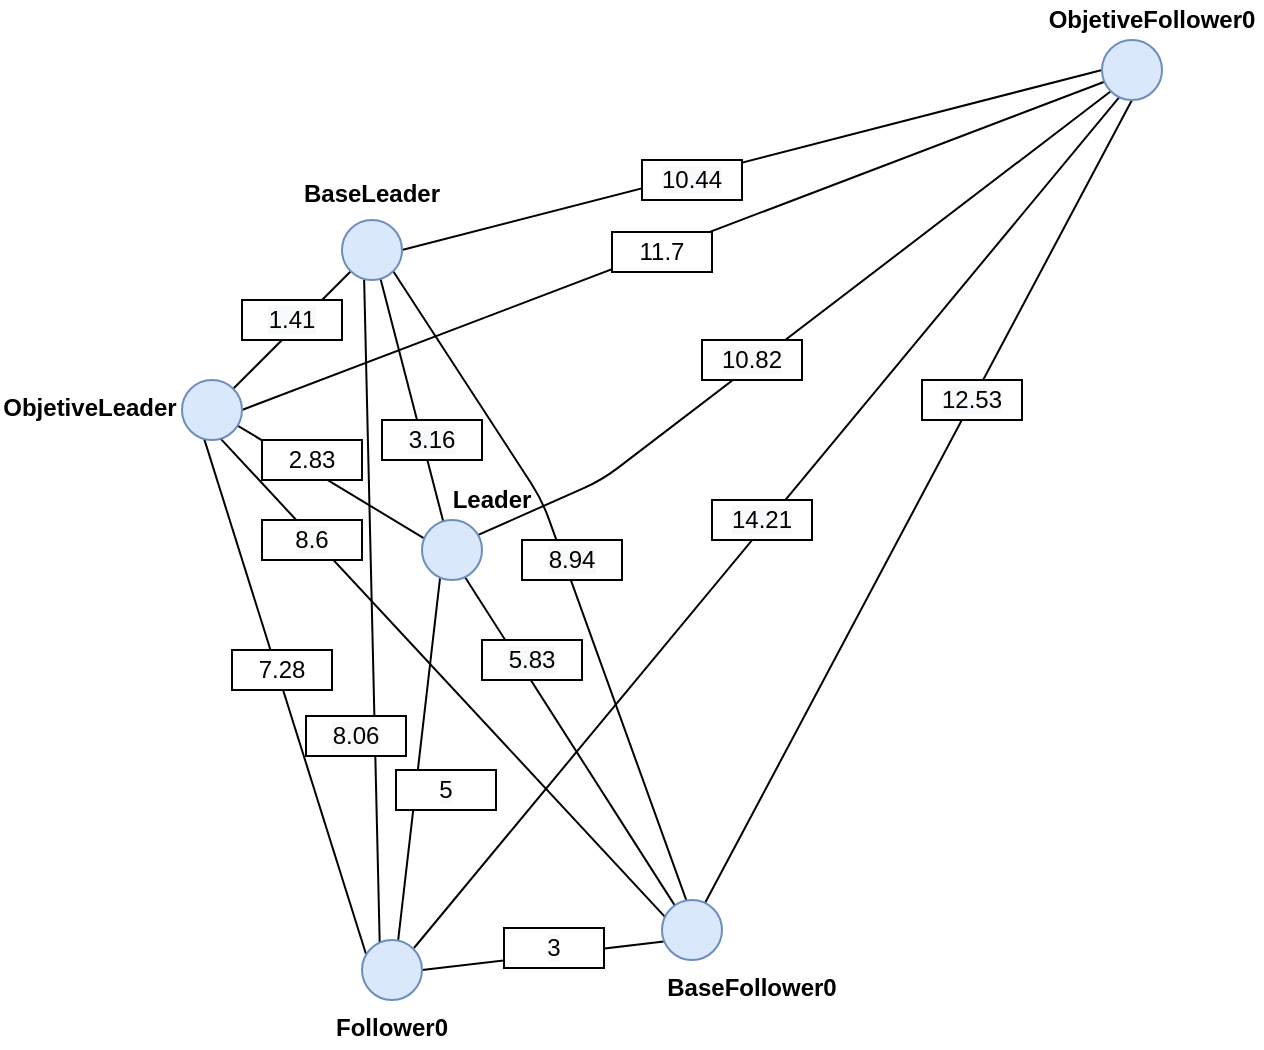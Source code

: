 <mxfile version="13.0.3" type="device"><diagram id="x6gOwG2Er_gmZbisSAWS" name="Page-1"><mxGraphModel dx="1385" dy="635" grid="1" gridSize="10" guides="1" tooltips="1" connect="1" arrows="1" fold="1" page="1" pageScale="1" pageWidth="827" pageHeight="1169" math="0" shadow="0"><root><mxCell id="0"/><mxCell id="1" parent="0"/><mxCell id="WK2G9FCsOajWwo7VjiqU-9" value="" style="endArrow=none;html=1;exitX=1;exitY=0.5;exitDx=0;exitDy=0;entryX=0;entryY=0.5;entryDx=0;entryDy=0;" edge="1" parent="1" source="WK2G9FCsOajWwo7VjiqU-1" target="WK2G9FCsOajWwo7VjiqU-8"><mxGeometry width="50" height="50" relative="1" as="geometry"><mxPoint x="390" y="180" as="sourcePoint"/><mxPoint x="440" y="130" as="targetPoint"/></mxGeometry></mxCell><mxCell id="WK2G9FCsOajWwo7VjiqU-10" value="" style="endArrow=none;html=1;exitX=0.352;exitY=0.016;exitDx=0;exitDy=0;entryX=0.643;entryY=0.982;entryDx=0;entryDy=0;entryPerimeter=0;exitPerimeter=0;" edge="1" parent="1" source="WK2G9FCsOajWwo7VjiqU-5" target="WK2G9FCsOajWwo7VjiqU-1"><mxGeometry width="50" height="50" relative="1" as="geometry"><mxPoint x="290" y="290" as="sourcePoint"/><mxPoint x="340" y="240" as="targetPoint"/></mxGeometry></mxCell><mxCell id="WK2G9FCsOajWwo7VjiqU-11" value="" style="endArrow=none;html=1;entryX=0;entryY=1;entryDx=0;entryDy=0;exitX=1;exitY=0;exitDx=0;exitDy=0;" edge="1" parent="1" source="WK2G9FCsOajWwo7VjiqU-4" target="WK2G9FCsOajWwo7VjiqU-1"><mxGeometry width="50" height="50" relative="1" as="geometry"><mxPoint x="-20" y="370" as="sourcePoint"/><mxPoint x="30" y="320" as="targetPoint"/></mxGeometry></mxCell><mxCell id="WK2G9FCsOajWwo7VjiqU-12" value="" style="endArrow=none;html=1;exitX=0.926;exitY=0.759;exitDx=0;exitDy=0;entryX=0.042;entryY=0.311;entryDx=0;entryDy=0;exitPerimeter=0;entryPerimeter=0;" edge="1" parent="1" source="WK2G9FCsOajWwo7VjiqU-4" target="WK2G9FCsOajWwo7VjiqU-5"><mxGeometry width="50" height="50" relative="1" as="geometry"><mxPoint x="60" y="370" as="sourcePoint"/><mxPoint x="110" y="320" as="targetPoint"/></mxGeometry></mxCell><mxCell id="WK2G9FCsOajWwo7VjiqU-13" value="" style="endArrow=none;html=1;exitX=1;exitY=0.5;exitDx=0;exitDy=0;entryX=0.041;entryY=0.695;entryDx=0;entryDy=0;entryPerimeter=0;" edge="1" parent="1" source="WK2G9FCsOajWwo7VjiqU-4" target="WK2G9FCsOajWwo7VjiqU-8"><mxGeometry width="50" height="50" relative="1" as="geometry"><mxPoint x="390" y="320" as="sourcePoint"/><mxPoint x="440" y="270" as="targetPoint"/></mxGeometry></mxCell><mxCell id="WK2G9FCsOajWwo7VjiqU-15" value="" style="endArrow=none;html=1;exitX=0.938;exitY=0.249;exitDx=0;exitDy=0;entryX=0;entryY=1;entryDx=0;entryDy=0;exitPerimeter=0;" edge="1" parent="1" source="WK2G9FCsOajWwo7VjiqU-5" target="WK2G9FCsOajWwo7VjiqU-8"><mxGeometry width="50" height="50" relative="1" as="geometry"><mxPoint x="400" y="260" as="sourcePoint"/><mxPoint x="450" y="210" as="targetPoint"/><Array as="points"><mxPoint x="340" y="270"/></Array></mxGeometry></mxCell><mxCell id="WK2G9FCsOajWwo7VjiqU-16" value="" style="endArrow=none;html=1;entryX=0.292;entryY=0.948;entryDx=0;entryDy=0;entryPerimeter=0;" edge="1" parent="1" target="WK2G9FCsOajWwo7VjiqU-8"><mxGeometry width="50" height="50" relative="1" as="geometry"><mxPoint x="246" y="504" as="sourcePoint"/><mxPoint x="540" y="270" as="targetPoint"/></mxGeometry></mxCell><mxCell id="WK2G9FCsOajWwo7VjiqU-17" value="" style="endArrow=none;html=1;exitX=0.719;exitY=0.047;exitDx=0;exitDy=0;entryX=0.5;entryY=1;entryDx=0;entryDy=0;exitPerimeter=0;" edge="1" parent="1" source="WK2G9FCsOajWwo7VjiqU-7" target="WK2G9FCsOajWwo7VjiqU-8"><mxGeometry width="50" height="50" relative="1" as="geometry"><mxPoint x="490" y="410" as="sourcePoint"/><mxPoint x="540" y="360" as="targetPoint"/></mxGeometry></mxCell><mxCell id="WK2G9FCsOajWwo7VjiqU-18" value="" style="endArrow=none;html=1;entryX=0.369;entryY=0.995;entryDx=0;entryDy=0;entryPerimeter=0;exitX=0.295;exitY=0.043;exitDx=0;exitDy=0;exitPerimeter=0;" edge="1" parent="1" source="WK2G9FCsOajWwo7VjiqU-6" target="WK2G9FCsOajWwo7VjiqU-1"><mxGeometry width="50" height="50" relative="1" as="geometry"><mxPoint x="120" y="160" as="sourcePoint"/><mxPoint x="170" y="110" as="targetPoint"/></mxGeometry></mxCell><mxCell id="WK2G9FCsOajWwo7VjiqU-19" value="" style="endArrow=none;html=1;exitX=1;exitY=1;exitDx=0;exitDy=0;entryX=0.409;entryY=0.014;entryDx=0;entryDy=0;entryPerimeter=0;" edge="1" parent="1" source="WK2G9FCsOajWwo7VjiqU-1" target="WK2G9FCsOajWwo7VjiqU-7"><mxGeometry width="50" height="50" relative="1" as="geometry"><mxPoint x="284" y="110" as="sourcePoint"/><mxPoint x="334" y="60" as="targetPoint"/><Array as="points"><mxPoint x="310" y="280"/></Array></mxGeometry></mxCell><mxCell id="WK2G9FCsOajWwo7VjiqU-20" value="" style="endArrow=none;html=1;exitX=0.602;exitY=0.009;exitDx=0;exitDy=0;entryX=0.302;entryY=0.956;entryDx=0;entryDy=0;entryPerimeter=0;exitPerimeter=0;" edge="1" parent="1" source="WK2G9FCsOajWwo7VjiqU-6" target="WK2G9FCsOajWwo7VjiqU-5"><mxGeometry width="50" height="50" relative="1" as="geometry"><mxPoint x="110" y="410" as="sourcePoint"/><mxPoint x="160" y="360" as="targetPoint"/></mxGeometry></mxCell><mxCell id="WK2G9FCsOajWwo7VjiqU-21" value="" style="endArrow=none;html=1;entryX=0.212;entryY=0.09;entryDx=0;entryDy=0;exitX=0.718;exitY=0.953;exitDx=0;exitDy=0;exitPerimeter=0;entryPerimeter=0;" edge="1" parent="1" source="WK2G9FCsOajWwo7VjiqU-5" target="WK2G9FCsOajWwo7VjiqU-7"><mxGeometry width="50" height="50" relative="1" as="geometry"><mxPoint x="130" y="440" as="sourcePoint"/><mxPoint x="180" y="390" as="targetPoint"/></mxGeometry></mxCell><mxCell id="WK2G9FCsOajWwo7VjiqU-22" value="" style="endArrow=none;html=1;entryX=0.065;entryY=0.229;entryDx=0;entryDy=0;exitX=0.367;exitY=0.973;exitDx=0;exitDy=0;exitPerimeter=0;entryPerimeter=0;" edge="1" parent="1" source="WK2G9FCsOajWwo7VjiqU-4" target="WK2G9FCsOajWwo7VjiqU-6"><mxGeometry width="50" height="50" relative="1" as="geometry"><mxPoint x="100" y="460" as="sourcePoint"/><mxPoint x="150" y="410" as="targetPoint"/></mxGeometry></mxCell><mxCell id="WK2G9FCsOajWwo7VjiqU-23" value="" style="endArrow=none;html=1;exitX=1;exitY=0.5;exitDx=0;exitDy=0;entryX=0.031;entryY=0.692;entryDx=0;entryDy=0;entryPerimeter=0;" edge="1" parent="1" source="WK2G9FCsOajWwo7VjiqU-6" target="WK2G9FCsOajWwo7VjiqU-7"><mxGeometry width="50" height="50" relative="1" as="geometry"><mxPoint x="300" y="550" as="sourcePoint"/><mxPoint x="350" y="500" as="targetPoint"/></mxGeometry></mxCell><mxCell id="WK2G9FCsOajWwo7VjiqU-24" value="" style="endArrow=none;html=1;entryX=0.065;entryY=0.297;entryDx=0;entryDy=0;exitX=0.643;exitY=0.976;exitDx=0;exitDy=0;exitPerimeter=0;entryPerimeter=0;" edge="1" parent="1" source="WK2G9FCsOajWwo7VjiqU-4" target="WK2G9FCsOajWwo7VjiqU-7"><mxGeometry width="50" height="50" relative="1" as="geometry"><mxPoint x="-10" y="460" as="sourcePoint"/><mxPoint x="40" y="410" as="targetPoint"/></mxGeometry></mxCell><mxCell id="WK2G9FCsOajWwo7VjiqU-8" value="" style="ellipse;whiteSpace=wrap;html=1;aspect=fixed;fillColor=#dae8fc;strokeColor=#6c8ebf;" vertex="1" parent="1"><mxGeometry x="590" y="50" width="30" height="30" as="geometry"/></mxCell><mxCell id="WK2G9FCsOajWwo7VjiqU-1" value="" style="ellipse;whiteSpace=wrap;html=1;aspect=fixed;fillColor=#dae8fc;strokeColor=#6c8ebf;" vertex="1" parent="1"><mxGeometry x="210" y="140" width="30" height="30" as="geometry"/></mxCell><mxCell id="WK2G9FCsOajWwo7VjiqU-4" value="" style="ellipse;whiteSpace=wrap;html=1;aspect=fixed;fillColor=#dae8fc;strokeColor=#6c8ebf;" vertex="1" parent="1"><mxGeometry x="130" y="220" width="30" height="30" as="geometry"/></mxCell><mxCell id="WK2G9FCsOajWwo7VjiqU-5" value="" style="ellipse;whiteSpace=wrap;html=1;aspect=fixed;fillColor=#dae8fc;strokeColor=#6c8ebf;" vertex="1" parent="1"><mxGeometry x="250" y="290" width="30" height="30" as="geometry"/></mxCell><mxCell id="WK2G9FCsOajWwo7VjiqU-6" value="" style="ellipse;whiteSpace=wrap;html=1;aspect=fixed;fillColor=#dae8fc;strokeColor=#6c8ebf;" vertex="1" parent="1"><mxGeometry x="220" y="500" width="30" height="30" as="geometry"/></mxCell><mxCell id="WK2G9FCsOajWwo7VjiqU-7" value="" style="ellipse;whiteSpace=wrap;html=1;aspect=fixed;fillColor=#dae8fc;strokeColor=#6c8ebf;" vertex="1" parent="1"><mxGeometry x="370" y="480" width="30" height="30" as="geometry"/></mxCell><mxCell id="WK2G9FCsOajWwo7VjiqU-25" value="&lt;b&gt;ObjetiveFollower0&lt;/b&gt;" style="text;html=1;strokeColor=none;fillColor=none;align=center;verticalAlign=middle;whiteSpace=wrap;rounded=0;" vertex="1" parent="1"><mxGeometry x="560" y="30" width="110" height="20" as="geometry"/></mxCell><mxCell id="WK2G9FCsOajWwo7VjiqU-26" value="&lt;b&gt;ObjetiveLeader&lt;/b&gt;" style="text;html=1;strokeColor=none;fillColor=none;align=center;verticalAlign=middle;whiteSpace=wrap;rounded=0;" vertex="1" parent="1"><mxGeometry x="39" y="224" width="90" height="20" as="geometry"/></mxCell><mxCell id="WK2G9FCsOajWwo7VjiqU-27" value="&lt;b&gt;BaseLeader&lt;/b&gt;" style="text;html=1;strokeColor=none;fillColor=none;align=center;verticalAlign=middle;whiteSpace=wrap;rounded=0;" vertex="1" parent="1"><mxGeometry x="190" y="117" width="70" height="20" as="geometry"/></mxCell><mxCell id="WK2G9FCsOajWwo7VjiqU-28" value="&lt;b&gt;Leader&lt;/b&gt;" style="text;html=1;strokeColor=none;fillColor=none;align=center;verticalAlign=middle;whiteSpace=wrap;rounded=0;" vertex="1" parent="1"><mxGeometry x="260" y="270" width="50" height="20" as="geometry"/></mxCell><mxCell id="WK2G9FCsOajWwo7VjiqU-29" value="&lt;b&gt;Follower0&lt;/b&gt;" style="text;html=1;strokeColor=none;fillColor=none;align=center;verticalAlign=middle;whiteSpace=wrap;rounded=0;" vertex="1" parent="1"><mxGeometry x="205" y="534" width="60" height="20" as="geometry"/></mxCell><mxCell id="WK2G9FCsOajWwo7VjiqU-30" value="&lt;b&gt;BaseFollower0&lt;/b&gt;" style="text;html=1;strokeColor=none;fillColor=none;align=center;verticalAlign=middle;whiteSpace=wrap;rounded=0;" vertex="1" parent="1"><mxGeometry x="370" y="514" width="90" height="20" as="geometry"/></mxCell><mxCell id="WK2G9FCsOajWwo7VjiqU-42" value="&lt;span style=&quot;font-family: &amp;#34;helvetica&amp;#34; ; font-size: 12px ; font-style: normal ; font-weight: 400 ; letter-spacing: normal ; text-align: center ; text-indent: 0px ; text-transform: none ; word-spacing: 0px ; background-color: rgb(248 , 249 , 250) ; float: none ; display: inline&quot;&gt;12.53&lt;/span&gt;" style="rounded=0;whiteSpace=wrap;html=1;gradientColor=#ffffff;" vertex="1" parent="1"><mxGeometry x="500" y="220" width="50" height="20" as="geometry"/></mxCell><mxCell id="WK2G9FCsOajWwo7VjiqU-44" value="&lt;span style=&quot;font-family: &amp;#34;helvetica&amp;#34; ; font-size: 12px ; font-style: normal ; font-weight: 400 ; letter-spacing: normal ; text-align: center ; text-indent: 0px ; text-transform: none ; word-spacing: 0px ; background-color: rgb(248 , 249 , 250) ; float: none ; display: inline&quot;&gt;14.21&lt;/span&gt;" style="rounded=0;whiteSpace=wrap;html=1;gradientColor=#ffffff;" vertex="1" parent="1"><mxGeometry x="395" y="280" width="50" height="20" as="geometry"/></mxCell><mxCell id="WK2G9FCsOajWwo7VjiqU-45" value="&lt;span style=&quot;font-family: &amp;#34;helvetica&amp;#34; ; font-size: 12px ; font-style: normal ; font-weight: 400 ; letter-spacing: normal ; text-align: center ; text-indent: 0px ; text-transform: none ; word-spacing: 0px ; background-color: rgb(248 , 249 , 250) ; float: none ; display: inline&quot;&gt;10.82&lt;/span&gt;" style="rounded=0;whiteSpace=wrap;html=1;gradientColor=#ffffff;" vertex="1" parent="1"><mxGeometry x="390" y="200" width="50" height="20" as="geometry"/></mxCell><mxCell id="WK2G9FCsOajWwo7VjiqU-46" value="&lt;span style=&quot;font-family: &amp;#34;helvetica&amp;#34;&quot;&gt;11.7&lt;/span&gt;" style="rounded=0;whiteSpace=wrap;html=1;gradientColor=#ffffff;" vertex="1" parent="1"><mxGeometry x="345" y="146" width="50" height="20" as="geometry"/></mxCell><mxCell id="WK2G9FCsOajWwo7VjiqU-48" value="&lt;span style=&quot;font-family: &amp;#34;helvetica&amp;#34; ; font-size: 12px ; font-style: normal ; font-weight: 400 ; letter-spacing: normal ; text-align: center ; text-indent: 0px ; text-transform: none ; word-spacing: 0px ; background-color: rgb(248 , 249 , 250) ; float: none ; display: inline&quot;&gt;10.44&lt;/span&gt;" style="rounded=0;whiteSpace=wrap;html=1;gradientColor=#ffffff;" vertex="1" parent="1"><mxGeometry x="360" y="110" width="50" height="20" as="geometry"/></mxCell><mxCell id="WK2G9FCsOajWwo7VjiqU-49" value="&lt;span style=&quot;font-family: &amp;#34;helvetica&amp;#34; ; font-size: 12px ; font-style: normal ; font-weight: 400 ; letter-spacing: normal ; text-align: center ; text-indent: 0px ; text-transform: none ; word-spacing: 0px ; background-color: rgb(248 , 249 , 250) ; float: none ; display: inline&quot;&gt;3&lt;/span&gt;" style="rounded=0;whiteSpace=wrap;html=1;gradientColor=#ffffff;" vertex="1" parent="1"><mxGeometry x="291" y="494" width="50" height="20" as="geometry"/></mxCell><mxCell id="WK2G9FCsOajWwo7VjiqU-51" value="&lt;span style=&quot;font-family: &amp;#34;helvetica&amp;#34;&quot;&gt;7.28&lt;/span&gt;" style="rounded=0;whiteSpace=wrap;html=1;gradientColor=#ffffff;" vertex="1" parent="1"><mxGeometry x="155" y="355" width="50" height="20" as="geometry"/></mxCell><mxCell id="WK2G9FCsOajWwo7VjiqU-52" value="&lt;span style=&quot;font-family: &amp;#34;helvetica&amp;#34; ; font-size: 12px ; font-style: normal ; font-weight: 400 ; letter-spacing: normal ; text-align: center ; text-indent: 0px ; text-transform: none ; word-spacing: 0px ; background-color: rgb(248 , 249 , 250) ; float: none ; display: inline&quot;&gt;1.41&lt;/span&gt;" style="rounded=0;whiteSpace=wrap;html=1;gradientColor=#ffffff;" vertex="1" parent="1"><mxGeometry x="160" y="180" width="50" height="20" as="geometry"/></mxCell><mxCell id="WK2G9FCsOajWwo7VjiqU-53" value="&lt;span style=&quot;font-family: &amp;#34;helvetica&amp;#34; ; font-size: 12px ; font-style: normal ; font-weight: 400 ; letter-spacing: normal ; text-align: center ; text-indent: 0px ; text-transform: none ; word-spacing: 0px ; background-color: rgb(248 , 249 , 250) ; float: none ; display: inline&quot;&gt;8.6&lt;/span&gt;" style="rounded=0;whiteSpace=wrap;html=1;gradientColor=#ffffff;" vertex="1" parent="1"><mxGeometry x="170" y="290" width="50" height="20" as="geometry"/></mxCell><mxCell id="WK2G9FCsOajWwo7VjiqU-54" value="&lt;span style=&quot;font-family: &amp;#34;helvetica&amp;#34;&quot;&gt;2.83&lt;/span&gt;" style="rounded=0;whiteSpace=wrap;html=1;gradientColor=#ffffff;" vertex="1" parent="1"><mxGeometry x="170" y="250" width="50" height="20" as="geometry"/></mxCell><mxCell id="WK2G9FCsOajWwo7VjiqU-55" value="&lt;span style=&quot;font-family: &amp;#34;helvetica&amp;#34; ; font-size: 12px ; font-style: normal ; font-weight: 400 ; letter-spacing: normal ; text-align: center ; text-indent: 0px ; text-transform: none ; word-spacing: 0px ; background-color: rgb(248 , 249 , 250) ; float: none ; display: inline&quot;&gt;5&lt;/span&gt;" style="rounded=0;whiteSpace=wrap;html=1;gradientColor=#ffffff;" vertex="1" parent="1"><mxGeometry x="237" y="415" width="50" height="20" as="geometry"/></mxCell><mxCell id="WK2G9FCsOajWwo7VjiqU-56" value="&lt;span style=&quot;font-family: &amp;#34;helvetica&amp;#34; ; font-size: 12px ; font-style: normal ; font-weight: 400 ; letter-spacing: normal ; text-align: center ; text-indent: 0px ; text-transform: none ; word-spacing: 0px ; background-color: rgb(248 , 249 , 250) ; float: none ; display: inline&quot;&gt;8.06&lt;/span&gt;" style="rounded=0;whiteSpace=wrap;html=1;gradientColor=#ffffff;" vertex="1" parent="1"><mxGeometry x="192" y="388" width="50" height="20" as="geometry"/></mxCell><mxCell id="WK2G9FCsOajWwo7VjiqU-57" value="&lt;span style=&quot;font-family: &amp;#34;helvetica&amp;#34; ; font-size: 12px ; font-style: normal ; font-weight: 400 ; letter-spacing: normal ; text-align: center ; text-indent: 0px ; text-transform: none ; word-spacing: 0px ; background-color: rgb(248 , 249 , 250) ; float: none ; display: inline&quot;&gt;5.83&lt;/span&gt;" style="rounded=0;whiteSpace=wrap;html=1;gradientColor=#ffffff;" vertex="1" parent="1"><mxGeometry x="280" y="350" width="50" height="20" as="geometry"/></mxCell><mxCell id="WK2G9FCsOajWwo7VjiqU-58" value="&lt;span style=&quot;font-family: &amp;#34;helvetica&amp;#34; ; font-size: 12px ; font-style: normal ; font-weight: 400 ; letter-spacing: normal ; text-align: center ; text-indent: 0px ; text-transform: none ; word-spacing: 0px ; background-color: rgb(248 , 249 , 250) ; float: none ; display: inline&quot;&gt;8.94&lt;/span&gt;" style="rounded=0;whiteSpace=wrap;html=1;gradientColor=#ffffff;" vertex="1" parent="1"><mxGeometry x="300" y="300" width="50" height="20" as="geometry"/></mxCell><mxCell id="WK2G9FCsOajWwo7VjiqU-59" value="&lt;span style=&quot;font-family: &amp;#34;helvetica&amp;#34; ; font-size: 12px ; font-style: normal ; font-weight: 400 ; letter-spacing: normal ; text-align: center ; text-indent: 0px ; text-transform: none ; word-spacing: 0px ; background-color: rgb(248 , 249 , 250) ; float: none ; display: inline&quot;&gt;3.16&lt;/span&gt;" style="rounded=0;whiteSpace=wrap;html=1;gradientColor=#ffffff;" vertex="1" parent="1"><mxGeometry x="230" y="240" width="50" height="20" as="geometry"/></mxCell></root></mxGraphModel></diagram></mxfile>